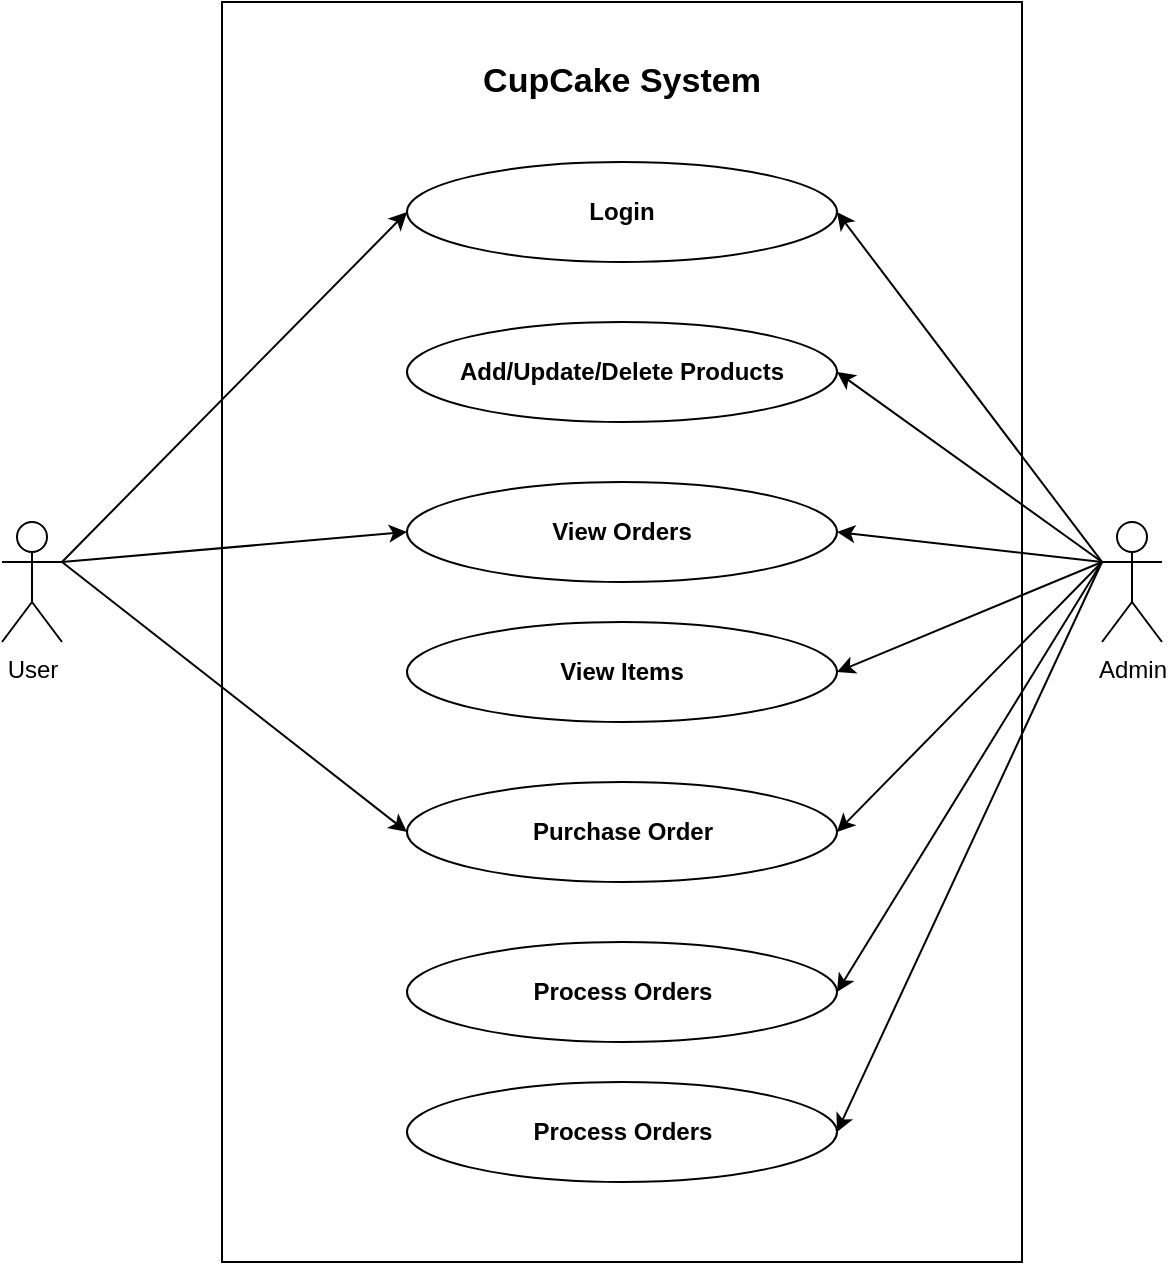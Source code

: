 <mxfile version="13.9.9" type="device"><diagram id="t5a70zk6Jx9isuByAdsU" name="Page-1"><mxGraphModel dx="1038" dy="599" grid="1" gridSize="10" guides="1" tooltips="1" connect="1" arrows="1" fold="1" page="1" pageScale="1" pageWidth="850" pageHeight="1100" math="0" shadow="0"><root><mxCell id="0"/><mxCell id="1" parent="0"/><mxCell id="hfuUWHJNVsYlHMkXz4rM-1" value="" style="rounded=0;whiteSpace=wrap;html=1;" vertex="1" parent="1"><mxGeometry x="200" y="80" width="400" height="630" as="geometry"/></mxCell><mxCell id="hfuUWHJNVsYlHMkXz4rM-2" value="User" style="shape=umlActor;verticalLabelPosition=bottom;verticalAlign=top;html=1;outlineConnect=0;" vertex="1" parent="1"><mxGeometry x="90" y="340" width="30" height="60" as="geometry"/></mxCell><mxCell id="hfuUWHJNVsYlHMkXz4rM-3" value="Admin" style="shape=umlActor;verticalLabelPosition=bottom;verticalAlign=top;html=1;outlineConnect=0;" vertex="1" parent="1"><mxGeometry x="640" y="340" width="30" height="60" as="geometry"/></mxCell><mxCell id="hfuUWHJNVsYlHMkXz4rM-6" value="&lt;font style=&quot;font-size: 17px&quot;&gt;&lt;b&gt;CupCake System&lt;/b&gt;&lt;/font&gt;" style="text;html=1;strokeColor=none;fillColor=none;align=center;verticalAlign=middle;whiteSpace=wrap;rounded=0;" vertex="1" parent="1"><mxGeometry x="325" y="110" width="150" height="20" as="geometry"/></mxCell><mxCell id="hfuUWHJNVsYlHMkXz4rM-7" value="" style="ellipse;whiteSpace=wrap;html=1;" vertex="1" parent="1"><mxGeometry x="292.5" y="160" width="215" height="50" as="geometry"/></mxCell><mxCell id="hfuUWHJNVsYlHMkXz4rM-8" value="&lt;b&gt;Login&lt;/b&gt;" style="text;html=1;strokeColor=none;fillColor=none;align=center;verticalAlign=middle;whiteSpace=wrap;rounded=0;" vertex="1" parent="1"><mxGeometry x="380" y="175" width="40" height="20" as="geometry"/></mxCell><mxCell id="hfuUWHJNVsYlHMkXz4rM-9" value="" style="endArrow=classic;html=1;exitX=1;exitY=0.333;exitDx=0;exitDy=0;exitPerimeter=0;entryX=0;entryY=0.5;entryDx=0;entryDy=0;" edge="1" parent="1" source="hfuUWHJNVsYlHMkXz4rM-2" target="hfuUWHJNVsYlHMkXz4rM-7"><mxGeometry width="50" height="50" relative="1" as="geometry"><mxPoint x="130" y="340" as="sourcePoint"/><mxPoint x="180" y="290" as="targetPoint"/></mxGeometry></mxCell><mxCell id="hfuUWHJNVsYlHMkXz4rM-10" value="" style="endArrow=classic;html=1;entryX=1;entryY=0.5;entryDx=0;entryDy=0;exitX=0;exitY=0.333;exitDx=0;exitDy=0;exitPerimeter=0;" edge="1" parent="1" source="hfuUWHJNVsYlHMkXz4rM-3" target="hfuUWHJNVsYlHMkXz4rM-7"><mxGeometry width="50" height="50" relative="1" as="geometry"><mxPoint x="690" y="470" as="sourcePoint"/><mxPoint x="740" y="420" as="targetPoint"/></mxGeometry></mxCell><mxCell id="hfuUWHJNVsYlHMkXz4rM-11" value="" style="ellipse;whiteSpace=wrap;html=1;" vertex="1" parent="1"><mxGeometry x="292.5" y="240" width="215" height="50" as="geometry"/></mxCell><mxCell id="hfuUWHJNVsYlHMkXz4rM-12" value="&lt;b&gt;Add/Update/Delete Products&lt;/b&gt;" style="text;html=1;strokeColor=none;fillColor=none;align=center;verticalAlign=middle;whiteSpace=wrap;rounded=0;" vertex="1" parent="1"><mxGeometry x="315" y="255" width="170" height="20" as="geometry"/></mxCell><mxCell id="hfuUWHJNVsYlHMkXz4rM-13" value="" style="ellipse;whiteSpace=wrap;html=1;" vertex="1" parent="1"><mxGeometry x="292.5" y="320" width="215" height="50" as="geometry"/></mxCell><mxCell id="hfuUWHJNVsYlHMkXz4rM-14" value="&lt;b&gt;View Orders&lt;/b&gt;" style="text;html=1;strokeColor=none;fillColor=none;align=center;verticalAlign=middle;whiteSpace=wrap;rounded=0;" vertex="1" parent="1"><mxGeometry x="355" y="332.5" width="90" height="25" as="geometry"/></mxCell><mxCell id="hfuUWHJNVsYlHMkXz4rM-15" value="" style="ellipse;whiteSpace=wrap;html=1;" vertex="1" parent="1"><mxGeometry x="292.5" y="390" width="215" height="50" as="geometry"/></mxCell><mxCell id="hfuUWHJNVsYlHMkXz4rM-16" value="&lt;b&gt;View Items&lt;/b&gt;" style="text;html=1;strokeColor=none;fillColor=none;align=center;verticalAlign=middle;whiteSpace=wrap;rounded=0;" vertex="1" parent="1"><mxGeometry x="355" y="402.5" width="90" height="25" as="geometry"/></mxCell><mxCell id="hfuUWHJNVsYlHMkXz4rM-17" value="" style="ellipse;whiteSpace=wrap;html=1;" vertex="1" parent="1"><mxGeometry x="292.5" y="470" width="215" height="50" as="geometry"/></mxCell><mxCell id="hfuUWHJNVsYlHMkXz4rM-18" value="&lt;b&gt;Purchase Order&lt;/b&gt;" style="text;html=1;strokeColor=none;fillColor=none;align=center;verticalAlign=middle;whiteSpace=wrap;rounded=0;" vertex="1" parent="1"><mxGeometry x="337.5" y="482.5" width="125" height="25" as="geometry"/></mxCell><mxCell id="hfuUWHJNVsYlHMkXz4rM-19" value="" style="ellipse;whiteSpace=wrap;html=1;" vertex="1" parent="1"><mxGeometry x="292.5" y="550" width="215" height="50" as="geometry"/></mxCell><mxCell id="hfuUWHJNVsYlHMkXz4rM-21" value="&lt;b&gt;Process Orders&lt;/b&gt;" style="text;html=1;strokeColor=none;fillColor=none;align=center;verticalAlign=middle;whiteSpace=wrap;rounded=0;" vertex="1" parent="1"><mxGeometry x="337.5" y="562.5" width="125" height="25" as="geometry"/></mxCell><mxCell id="hfuUWHJNVsYlHMkXz4rM-22" value="" style="endArrow=classic;html=1;entryX=1;entryY=0.5;entryDx=0;entryDy=0;exitX=0;exitY=0.333;exitDx=0;exitDy=0;exitPerimeter=0;" edge="1" parent="1" source="hfuUWHJNVsYlHMkXz4rM-3" target="hfuUWHJNVsYlHMkXz4rM-11"><mxGeometry width="50" height="50" relative="1" as="geometry"><mxPoint x="690" y="570" as="sourcePoint"/><mxPoint x="740" y="520" as="targetPoint"/></mxGeometry></mxCell><mxCell id="hfuUWHJNVsYlHMkXz4rM-23" value="" style="endArrow=classic;html=1;entryX=1;entryY=0.5;entryDx=0;entryDy=0;" edge="1" parent="1" target="hfuUWHJNVsYlHMkXz4rM-13"><mxGeometry width="50" height="50" relative="1" as="geometry"><mxPoint x="640" y="360" as="sourcePoint"/><mxPoint x="780" y="510" as="targetPoint"/></mxGeometry></mxCell><mxCell id="hfuUWHJNVsYlHMkXz4rM-24" value="" style="endArrow=classic;html=1;entryX=1;entryY=0.5;entryDx=0;entryDy=0;" edge="1" parent="1" target="hfuUWHJNVsYlHMkXz4rM-19"><mxGeometry width="50" height="50" relative="1" as="geometry"><mxPoint x="640" y="360" as="sourcePoint"/><mxPoint x="720" y="540" as="targetPoint"/></mxGeometry></mxCell><mxCell id="hfuUWHJNVsYlHMkXz4rM-25" value="" style="endArrow=classic;html=1;entryX=1;entryY=0.5;entryDx=0;entryDy=0;" edge="1" parent="1" target="hfuUWHJNVsYlHMkXz4rM-17"><mxGeometry width="50" height="50" relative="1" as="geometry"><mxPoint x="640" y="360" as="sourcePoint"/><mxPoint x="830" y="530" as="targetPoint"/></mxGeometry></mxCell><mxCell id="hfuUWHJNVsYlHMkXz4rM-26" value="" style="endArrow=classic;html=1;entryX=0;entryY=0.5;entryDx=0;entryDy=0;" edge="1" parent="1" target="hfuUWHJNVsYlHMkXz4rM-17"><mxGeometry width="50" height="50" relative="1" as="geometry"><mxPoint x="120" y="360" as="sourcePoint"/><mxPoint x="150" y="470" as="targetPoint"/></mxGeometry></mxCell><mxCell id="hfuUWHJNVsYlHMkXz4rM-27" value="" style="endArrow=classic;html=1;entryX=1;entryY=0.5;entryDx=0;entryDy=0;exitX=0;exitY=0.333;exitDx=0;exitDy=0;exitPerimeter=0;" edge="1" parent="1" source="hfuUWHJNVsYlHMkXz4rM-3" target="hfuUWHJNVsYlHMkXz4rM-15"><mxGeometry width="50" height="50" relative="1" as="geometry"><mxPoint x="730" y="530" as="sourcePoint"/><mxPoint x="780" y="480" as="targetPoint"/></mxGeometry></mxCell><mxCell id="hfuUWHJNVsYlHMkXz4rM-28" value="" style="ellipse;whiteSpace=wrap;html=1;" vertex="1" parent="1"><mxGeometry x="292.5" y="620" width="215" height="50" as="geometry"/></mxCell><mxCell id="hfuUWHJNVsYlHMkXz4rM-29" value="&lt;b&gt;Process Orders&lt;/b&gt;" style="text;html=1;strokeColor=none;fillColor=none;align=center;verticalAlign=middle;whiteSpace=wrap;rounded=0;" vertex="1" parent="1"><mxGeometry x="337.5" y="632.5" width="125" height="25" as="geometry"/></mxCell><mxCell id="hfuUWHJNVsYlHMkXz4rM-30" value="" style="endArrow=classic;html=1;entryX=0;entryY=0.5;entryDx=0;entryDy=0;" edge="1" parent="1" target="hfuUWHJNVsYlHMkXz4rM-13"><mxGeometry width="50" height="50" relative="1" as="geometry"><mxPoint x="120" y="360" as="sourcePoint"/><mxPoint x="150" y="520" as="targetPoint"/></mxGeometry></mxCell><mxCell id="hfuUWHJNVsYlHMkXz4rM-31" value="" style="endArrow=classic;html=1;entryX=1;entryY=0.5;entryDx=0;entryDy=0;" edge="1" parent="1" target="hfuUWHJNVsYlHMkXz4rM-28"><mxGeometry width="50" height="50" relative="1" as="geometry"><mxPoint x="640" y="360" as="sourcePoint"/><mxPoint x="680" y="580" as="targetPoint"/></mxGeometry></mxCell></root></mxGraphModel></diagram></mxfile>